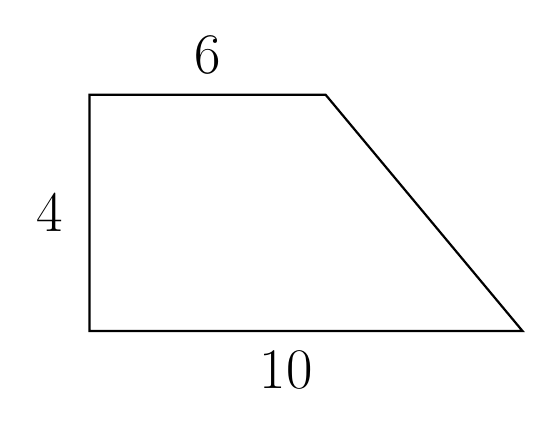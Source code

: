 \begin{tikzpicture}
\node at (0,0) {};
\draw[thick] (-2,1.5) -- (-2,-1.5) -- (3.5,-1.5) -- (1,1.5) -- cycle;
\node at (-0.5,2) {\huge 6};
\node at (-2.5,0) {\huge 4};
\node at (0.5,-2) {\huge 10};

\end{tikzpicture}